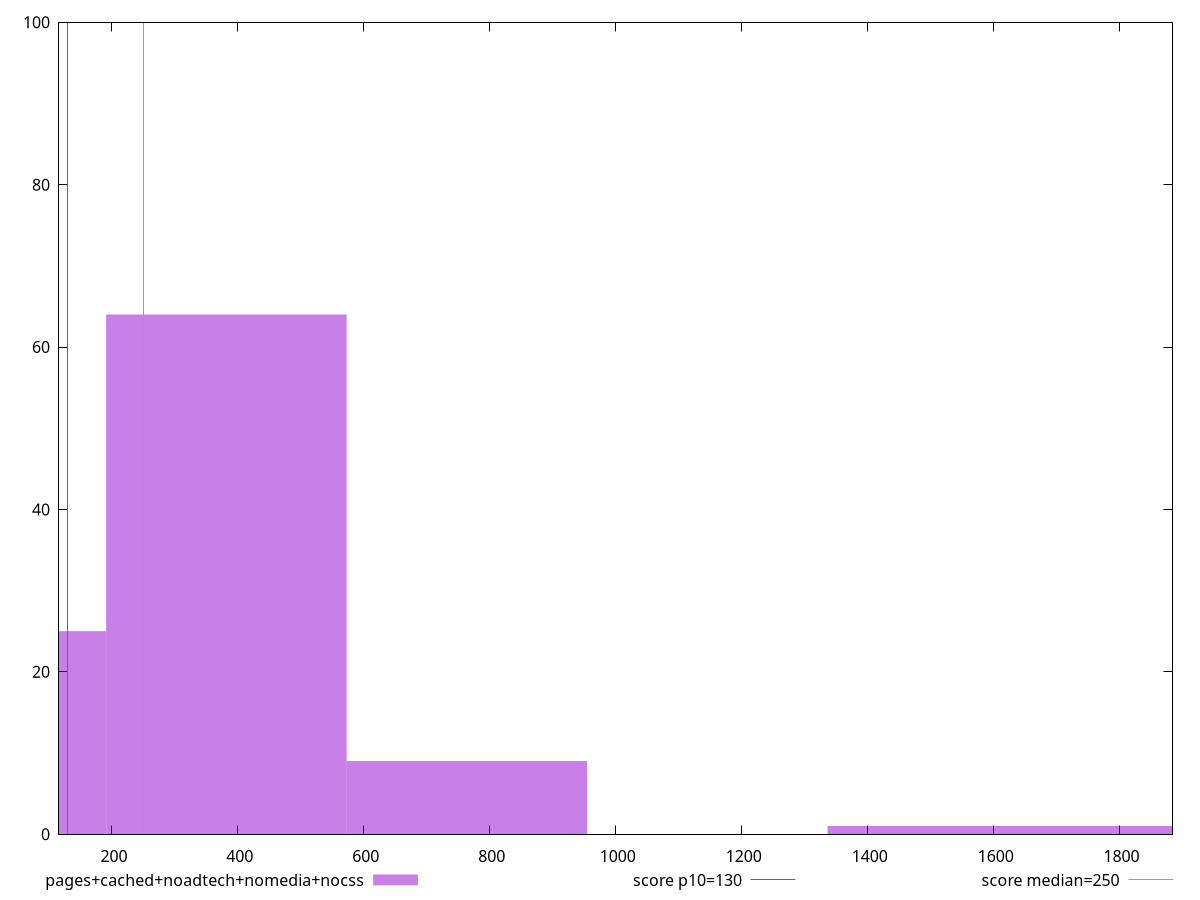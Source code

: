 reset

$pagesCachedNoadtechNomediaNocss <<EOF
0 25
381.7860650712863 64
763.5721301425726 9
1908.9303253564317 1
1527.1442602851453 1
EOF

set key outside below
set boxwidth 381.7860650712863
set xrange [116:1884]
set yrange [0:100]
set trange [0:100]
set style fill transparent solid 0.5 noborder

set parametric
set terminal svg size 640, 490 enhanced background rgb 'white'
set output "report_00013_2021-02-09T12-04-24.940Z/max-potential-fid/comparison/histogram/4_vs_5.svg"

plot $pagesCachedNoadtechNomediaNocss title "pages+cached+noadtech+nomedia+nocss" with boxes, \
     130,t title "score p10=130", \
     250,t title "score median=250"

reset
